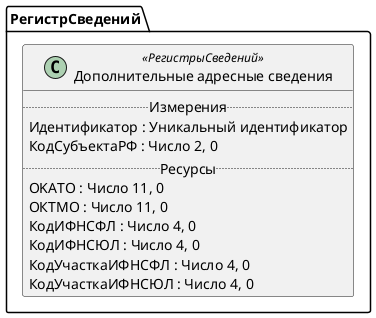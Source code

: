﻿@startuml ДополнительныеАдресныеСведения
'!include templates.wsd
'..\include templates.wsd
class РегистрСведений.ДополнительныеАдресныеСведения as "Дополнительные адресные сведения" <<РегистрыСведений>>
{
..Измерения..
Идентификатор : Уникальный идентификатор
КодСубъектаРФ : Число 2, 0
..Ресурсы..
OKATO : Число 11, 0
ОКТМО : Число 11, 0
КодИФНСФЛ : Число 4, 0
КодИФНСЮЛ : Число 4, 0
КодУчасткаИФНСФЛ : Число 4, 0
КодУчасткаИФНСЮЛ : Число 4, 0
}
@enduml
